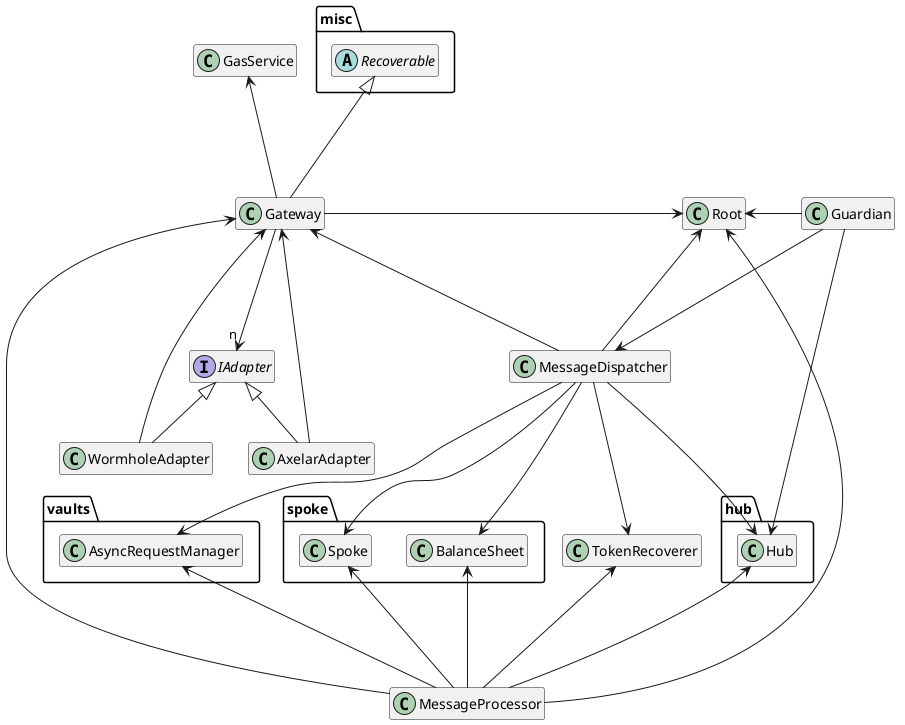@startuml
hide empty members

package misc {
    abstract Recoverable
}

package hub {
    class Hub
}

package spoke {
    class Spoke
    class BalanceSheet
}

package vaults {
    class AsyncRequestManager
}

interface IAdapter

class TokenRecoverer
class Root
class MessageDispatcher
class MessageProcessor
class Gateway
class AxelarAdapter
class WormholeAdapter
class Guardian
class GasService

AxelarAdapter -up-|> IAdapter
AxelarAdapter -up--> Gateway

WormholeAdapter -up-|> IAdapter
WormholeAdapter -up--> Gateway

MessageProcessor --up-> Root
MessageProcessor --up-> TokenRecoverer
MessageProcessor --up-> Hub
MessageProcessor --up-> Spoke
MessageProcessor --up-> AsyncRequestManager
MessageProcessor --up-> BalanceSheet
MessageProcessor --up-> Gateway

MessageDispatcher ---> Root
MessageDispatcher ---> TokenRecoverer
MessageDispatcher ---> Gateway
MessageDispatcher ---> Hub
MessageDispatcher ---> Spoke
MessageDispatcher ---> AsyncRequestManager
MessageDispatcher ---> BalanceSheet

Guardian ---> Hub
Guardian -left---> Root
Guardian ---> MessageDispatcher

Gateway -up--> GasService
Gateway -up--|> Recoverable
Gateway -right-> Root
Gateway -down-->"n" IAdapter


@enduml
